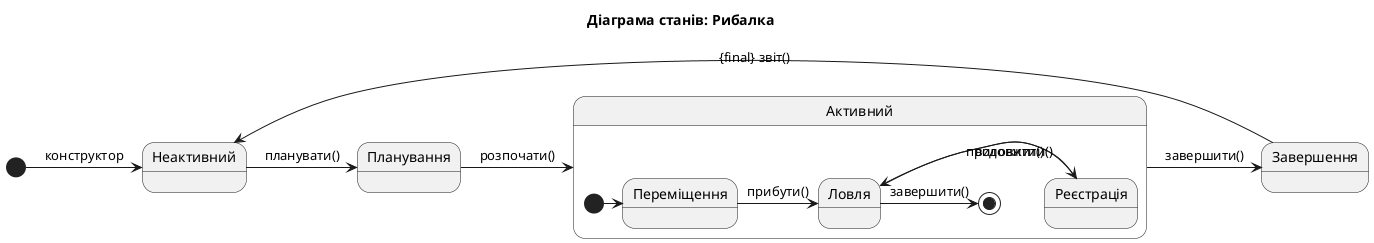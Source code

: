 @startuml Minimal Fisher State Diagram
title Діаграма станів: Рибалка

[*] -> Неактивний : конструктор
Неактивний -> Планування : планувати()
Планування -> Активний : розпочати()
Активний -> Завершення : завершити()
Завершення -> Неактивний : {final} звіт()

state Активний {
  [*] -> Переміщення
  Переміщення -> Ловля : прибути()
  Ловля -> Реєстрація : виловити()
  Реєстрація -> Ловля : продовжити()
  Ловля -> [*] : завершити()
}

@enduml